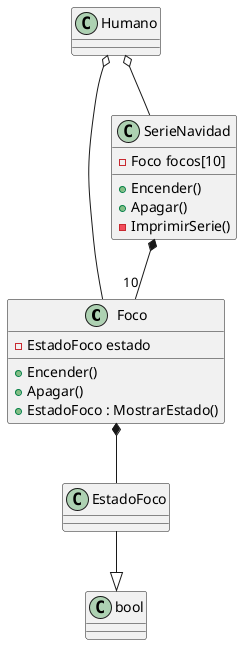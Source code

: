 @startuml ilumincacion
class Foco{
    +Encender()
    +Apagar()
    -EstadoFoco estado
    +EstadoFoco : MostrarEstado()
}
class Humano
class EstadoFoco
class SerieNavidad{
    -Foco focos[10]
     +Encender()
    +Apagar()
    -ImprimirSerie()
}

Humano o-- SerieNavidad
Humano o-- Foco
Foco*-- EstadoFoco
EstadoFoco--|> bool
SerieNavidad *--"10" Foco


@enduml